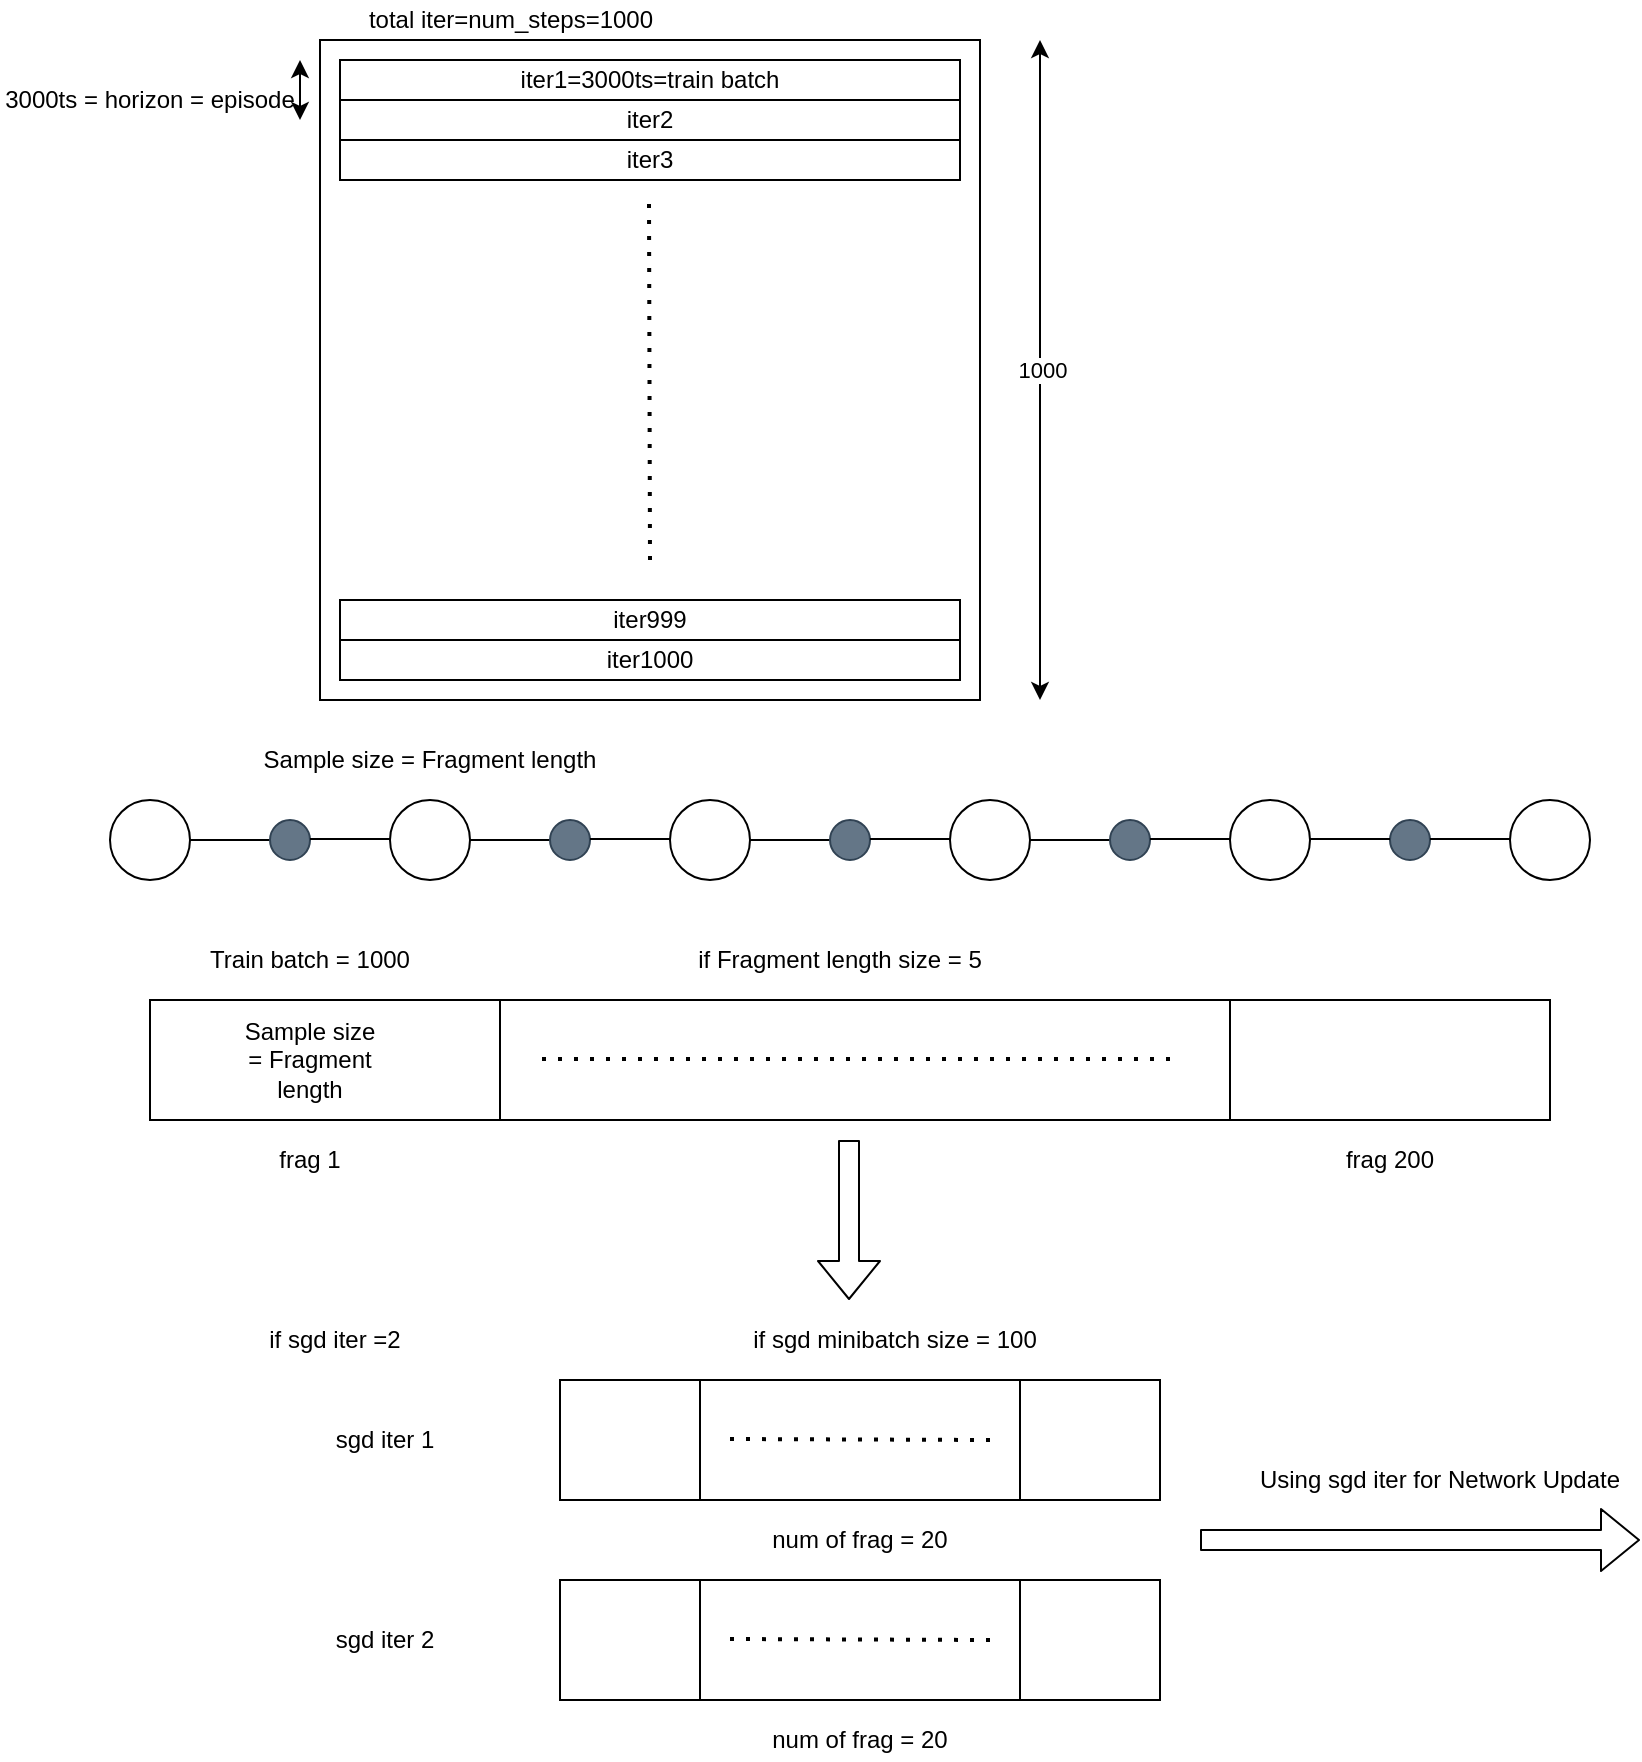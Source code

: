 <mxfile version="14.2.7" type="github">
  <diagram id="nDRUSgXSM965R70QTHRm" name="Page-1">
    <mxGraphModel dx="1465" dy="770" grid="1" gridSize="10" guides="1" tooltips="1" connect="1" arrows="1" fold="1" page="1" pageScale="1" pageWidth="850" pageHeight="1100" math="0" shadow="0">
      <root>
        <mxCell id="0" />
        <mxCell id="1" parent="0" />
        <mxCell id="Hnb4rbsEWpRBHrR4_792-1" value="" style="whiteSpace=wrap;html=1;aspect=fixed;" vertex="1" parent="1">
          <mxGeometry x="160" y="200" width="330" height="330" as="geometry" />
        </mxCell>
        <mxCell id="Hnb4rbsEWpRBHrR4_792-2" value="iter1=3000ts=train batch" style="rounded=0;whiteSpace=wrap;html=1;" vertex="1" parent="1">
          <mxGeometry x="170" y="210" width="310" height="20" as="geometry" />
        </mxCell>
        <mxCell id="Hnb4rbsEWpRBHrR4_792-3" value="iter2" style="rounded=0;whiteSpace=wrap;html=1;" vertex="1" parent="1">
          <mxGeometry x="170" y="230" width="310" height="20" as="geometry" />
        </mxCell>
        <mxCell id="Hnb4rbsEWpRBHrR4_792-4" value="iter3" style="rounded=0;whiteSpace=wrap;html=1;" vertex="1" parent="1">
          <mxGeometry x="170" y="250" width="310" height="20" as="geometry" />
        </mxCell>
        <mxCell id="Hnb4rbsEWpRBHrR4_792-5" value="total iter=num_steps=1000" style="text;html=1;strokeColor=none;fillColor=none;align=center;verticalAlign=middle;whiteSpace=wrap;rounded=0;" vertex="1" parent="1">
          <mxGeometry x="161" y="180" width="189" height="20" as="geometry" />
        </mxCell>
        <mxCell id="Hnb4rbsEWpRBHrR4_792-6" value="" style="endArrow=classic;startArrow=classic;html=1;" edge="1" parent="1">
          <mxGeometry width="50" height="50" relative="1" as="geometry">
            <mxPoint x="520" y="530" as="sourcePoint" />
            <mxPoint x="520" y="200" as="targetPoint" />
          </mxGeometry>
        </mxCell>
        <mxCell id="Hnb4rbsEWpRBHrR4_792-7" value="1000" style="edgeLabel;html=1;align=center;verticalAlign=middle;resizable=0;points=[];" vertex="1" connectable="0" parent="Hnb4rbsEWpRBHrR4_792-6">
          <mxGeometry x="0.133" y="-1" relative="1" as="geometry">
            <mxPoint y="22" as="offset" />
          </mxGeometry>
        </mxCell>
        <mxCell id="Hnb4rbsEWpRBHrR4_792-8" value="" style="endArrow=none;dashed=1;html=1;dashPattern=1 3;strokeWidth=2;" edge="1" parent="1">
          <mxGeometry width="50" height="50" relative="1" as="geometry">
            <mxPoint x="325" y="460" as="sourcePoint" />
            <mxPoint x="324.5" y="280" as="targetPoint" />
            <Array as="points">
              <mxPoint x="324.5" y="280" />
            </Array>
          </mxGeometry>
        </mxCell>
        <mxCell id="Hnb4rbsEWpRBHrR4_792-12" style="edgeStyle=orthogonalEdgeStyle;rounded=0;orthogonalLoop=1;jettySize=auto;html=1;exitX=0.25;exitY=1;exitDx=0;exitDy=0;entryX=0.274;entryY=0.1;entryDx=0;entryDy=0;entryPerimeter=0;" edge="1" parent="1" source="Hnb4rbsEWpRBHrR4_792-10" target="Hnb4rbsEWpRBHrR4_792-11">
          <mxGeometry relative="1" as="geometry" />
        </mxCell>
        <mxCell id="Hnb4rbsEWpRBHrR4_792-10" value="iter999" style="rounded=0;whiteSpace=wrap;html=1;" vertex="1" parent="1">
          <mxGeometry x="170" y="480" width="310" height="20" as="geometry" />
        </mxCell>
        <mxCell id="Hnb4rbsEWpRBHrR4_792-11" value="iter1000" style="rounded=0;whiteSpace=wrap;html=1;" vertex="1" parent="1">
          <mxGeometry x="170" y="500" width="310" height="20" as="geometry" />
        </mxCell>
        <mxCell id="Hnb4rbsEWpRBHrR4_792-13" value="" style="endArrow=classic;startArrow=classic;html=1;" edge="1" parent="1">
          <mxGeometry width="50" height="50" relative="1" as="geometry">
            <mxPoint x="150" y="240" as="sourcePoint" />
            <mxPoint x="150" y="210" as="targetPoint" />
          </mxGeometry>
        </mxCell>
        <mxCell id="Hnb4rbsEWpRBHrR4_792-14" value="3000ts = horizon = episode" style="text;html=1;strokeColor=none;fillColor=none;align=center;verticalAlign=middle;whiteSpace=wrap;rounded=0;" vertex="1" parent="1">
          <mxGeometry y="220" width="150" height="20" as="geometry" />
        </mxCell>
        <mxCell id="Hnb4rbsEWpRBHrR4_792-17" value="" style="rounded=0;whiteSpace=wrap;html=1;" vertex="1" parent="1">
          <mxGeometry x="75" y="680" width="700" height="60" as="geometry" />
        </mxCell>
        <mxCell id="Hnb4rbsEWpRBHrR4_792-19" value="" style="endArrow=none;html=1;exitX=0.25;exitY=0;exitDx=0;exitDy=0;" edge="1" parent="1" source="Hnb4rbsEWpRBHrR4_792-17">
          <mxGeometry width="50" height="50" relative="1" as="geometry">
            <mxPoint x="375" y="550" as="sourcePoint" />
            <mxPoint x="250" y="740" as="targetPoint" />
          </mxGeometry>
        </mxCell>
        <mxCell id="Hnb4rbsEWpRBHrR4_792-20" value="" style="endArrow=none;dashed=1;html=1;dashPattern=1 3;strokeWidth=2;" edge="1" parent="1">
          <mxGeometry width="50" height="50" relative="1" as="geometry">
            <mxPoint x="585" y="709.5" as="sourcePoint" />
            <mxPoint x="265" y="709.5" as="targetPoint" />
            <Array as="points" />
          </mxGeometry>
        </mxCell>
        <mxCell id="Hnb4rbsEWpRBHrR4_792-21" value="" style="endArrow=none;html=1;exitX=0.25;exitY=0;exitDx=0;exitDy=0;" edge="1" parent="1">
          <mxGeometry width="50" height="50" relative="1" as="geometry">
            <mxPoint x="615.0" y="680" as="sourcePoint" />
            <mxPoint x="615" y="740" as="targetPoint" />
          </mxGeometry>
        </mxCell>
        <mxCell id="Hnb4rbsEWpRBHrR4_792-22" value="Sample size&lt;br&gt;= Fragment length" style="text;html=1;strokeColor=none;fillColor=none;align=center;verticalAlign=middle;whiteSpace=wrap;rounded=0;" vertex="1" parent="1">
          <mxGeometry x="115" y="700" width="80" height="20" as="geometry" />
        </mxCell>
        <mxCell id="Hnb4rbsEWpRBHrR4_792-23" value="Train batch = 1000" style="text;html=1;strokeColor=none;fillColor=none;align=center;verticalAlign=middle;whiteSpace=wrap;rounded=0;" vertex="1" parent="1">
          <mxGeometry x="75" y="650" width="160" height="20" as="geometry" />
        </mxCell>
        <mxCell id="Hnb4rbsEWpRBHrR4_792-24" value="if Fragment length size = 5" style="text;html=1;strokeColor=none;fillColor=none;align=center;verticalAlign=middle;whiteSpace=wrap;rounded=0;" vertex="1" parent="1">
          <mxGeometry x="145" y="650" width="550" height="20" as="geometry" />
        </mxCell>
        <mxCell id="Hnb4rbsEWpRBHrR4_792-25" value="frag 200" style="text;html=1;strokeColor=none;fillColor=none;align=center;verticalAlign=middle;whiteSpace=wrap;rounded=0;" vertex="1" parent="1">
          <mxGeometry x="665" y="750" width="60" height="20" as="geometry" />
        </mxCell>
        <mxCell id="Hnb4rbsEWpRBHrR4_792-26" value="&lt;div&gt;frag 1&lt;/div&gt;" style="text;html=1;strokeColor=none;fillColor=none;align=center;verticalAlign=middle;whiteSpace=wrap;rounded=0;" vertex="1" parent="1">
          <mxGeometry x="125" y="750" width="60" height="20" as="geometry" />
        </mxCell>
        <mxCell id="Hnb4rbsEWpRBHrR4_792-29" value="Sample size = Fragment length" style="text;html=1;strokeColor=none;fillColor=none;align=center;verticalAlign=middle;whiteSpace=wrap;rounded=0;" vertex="1" parent="1">
          <mxGeometry x="95" y="550" width="240" height="20" as="geometry" />
        </mxCell>
        <mxCell id="Hnb4rbsEWpRBHrR4_792-30" value="" style="ellipse;whiteSpace=wrap;html=1;aspect=fixed;" vertex="1" parent="1">
          <mxGeometry x="55" y="580" width="40" height="40" as="geometry" />
        </mxCell>
        <mxCell id="Hnb4rbsEWpRBHrR4_792-31" value="" style="endArrow=none;html=1;" edge="1" parent="1">
          <mxGeometry width="50" height="50" relative="1" as="geometry">
            <mxPoint x="95" y="600" as="sourcePoint" />
            <mxPoint x="135" y="600" as="targetPoint" />
          </mxGeometry>
        </mxCell>
        <mxCell id="Hnb4rbsEWpRBHrR4_792-32" value="" style="ellipse;whiteSpace=wrap;html=1;aspect=fixed;fillColor=#647687;strokeColor=#314354;fontColor=#ffffff;" vertex="1" parent="1">
          <mxGeometry x="135" y="590" width="20" height="20" as="geometry" />
        </mxCell>
        <mxCell id="Hnb4rbsEWpRBHrR4_792-33" value="" style="endArrow=none;html=1;" edge="1" parent="1">
          <mxGeometry width="50" height="50" relative="1" as="geometry">
            <mxPoint x="155" y="599.5" as="sourcePoint" />
            <mxPoint x="195" y="599.5" as="targetPoint" />
          </mxGeometry>
        </mxCell>
        <mxCell id="Hnb4rbsEWpRBHrR4_792-37" value="" style="ellipse;whiteSpace=wrap;html=1;aspect=fixed;" vertex="1" parent="1">
          <mxGeometry x="195" y="580" width="40" height="40" as="geometry" />
        </mxCell>
        <mxCell id="Hnb4rbsEWpRBHrR4_792-38" value="" style="endArrow=none;html=1;" edge="1" parent="1">
          <mxGeometry width="50" height="50" relative="1" as="geometry">
            <mxPoint x="235" y="600" as="sourcePoint" />
            <mxPoint x="275" y="600" as="targetPoint" />
          </mxGeometry>
        </mxCell>
        <mxCell id="Hnb4rbsEWpRBHrR4_792-39" value="" style="ellipse;whiteSpace=wrap;html=1;aspect=fixed;fillColor=#647687;strokeColor=#314354;fontColor=#ffffff;" vertex="1" parent="1">
          <mxGeometry x="275" y="590" width="20" height="20" as="geometry" />
        </mxCell>
        <mxCell id="Hnb4rbsEWpRBHrR4_792-40" value="" style="endArrow=none;html=1;" edge="1" parent="1">
          <mxGeometry width="50" height="50" relative="1" as="geometry">
            <mxPoint x="295" y="599.5" as="sourcePoint" />
            <mxPoint x="335" y="599.5" as="targetPoint" />
          </mxGeometry>
        </mxCell>
        <mxCell id="Hnb4rbsEWpRBHrR4_792-41" value="" style="ellipse;whiteSpace=wrap;html=1;aspect=fixed;" vertex="1" parent="1">
          <mxGeometry x="335" y="580" width="40" height="40" as="geometry" />
        </mxCell>
        <mxCell id="Hnb4rbsEWpRBHrR4_792-42" value="" style="endArrow=none;html=1;" edge="1" parent="1">
          <mxGeometry width="50" height="50" relative="1" as="geometry">
            <mxPoint x="375" y="600" as="sourcePoint" />
            <mxPoint x="415" y="600" as="targetPoint" />
          </mxGeometry>
        </mxCell>
        <mxCell id="Hnb4rbsEWpRBHrR4_792-43" value="" style="ellipse;whiteSpace=wrap;html=1;aspect=fixed;fillColor=#647687;strokeColor=#314354;fontColor=#ffffff;" vertex="1" parent="1">
          <mxGeometry x="415" y="590" width="20" height="20" as="geometry" />
        </mxCell>
        <mxCell id="Hnb4rbsEWpRBHrR4_792-44" value="" style="endArrow=none;html=1;" edge="1" parent="1">
          <mxGeometry width="50" height="50" relative="1" as="geometry">
            <mxPoint x="435" y="599.5" as="sourcePoint" />
            <mxPoint x="475" y="599.5" as="targetPoint" />
          </mxGeometry>
        </mxCell>
        <mxCell id="Hnb4rbsEWpRBHrR4_792-45" value="" style="ellipse;whiteSpace=wrap;html=1;aspect=fixed;" vertex="1" parent="1">
          <mxGeometry x="475" y="580" width="40" height="40" as="geometry" />
        </mxCell>
        <mxCell id="Hnb4rbsEWpRBHrR4_792-46" value="" style="endArrow=none;html=1;" edge="1" parent="1">
          <mxGeometry width="50" height="50" relative="1" as="geometry">
            <mxPoint x="515" y="600" as="sourcePoint" />
            <mxPoint x="555" y="600" as="targetPoint" />
          </mxGeometry>
        </mxCell>
        <mxCell id="Hnb4rbsEWpRBHrR4_792-47" value="" style="ellipse;whiteSpace=wrap;html=1;aspect=fixed;fillColor=#647687;strokeColor=#314354;fontColor=#ffffff;" vertex="1" parent="1">
          <mxGeometry x="555" y="590" width="20" height="20" as="geometry" />
        </mxCell>
        <mxCell id="Hnb4rbsEWpRBHrR4_792-48" value="" style="endArrow=none;html=1;" edge="1" parent="1">
          <mxGeometry width="50" height="50" relative="1" as="geometry">
            <mxPoint x="575" y="599.5" as="sourcePoint" />
            <mxPoint x="615" y="599.5" as="targetPoint" />
          </mxGeometry>
        </mxCell>
        <mxCell id="Hnb4rbsEWpRBHrR4_792-49" value="" style="ellipse;whiteSpace=wrap;html=1;aspect=fixed;" vertex="1" parent="1">
          <mxGeometry x="615" y="580" width="40" height="40" as="geometry" />
        </mxCell>
        <mxCell id="Hnb4rbsEWpRBHrR4_792-53" value="" style="ellipse;whiteSpace=wrap;html=1;aspect=fixed;fillColor=#647687;strokeColor=#314354;fontColor=#ffffff;" vertex="1" parent="1">
          <mxGeometry x="695" y="590" width="20" height="20" as="geometry" />
        </mxCell>
        <mxCell id="Hnb4rbsEWpRBHrR4_792-54" value="" style="endArrow=none;html=1;" edge="1" parent="1">
          <mxGeometry width="50" height="50" relative="1" as="geometry">
            <mxPoint x="715" y="599.5" as="sourcePoint" />
            <mxPoint x="755" y="599.5" as="targetPoint" />
          </mxGeometry>
        </mxCell>
        <mxCell id="Hnb4rbsEWpRBHrR4_792-55" value="" style="ellipse;whiteSpace=wrap;html=1;aspect=fixed;" vertex="1" parent="1">
          <mxGeometry x="755" y="580" width="40" height="40" as="geometry" />
        </mxCell>
        <mxCell id="Hnb4rbsEWpRBHrR4_792-56" value="" style="endArrow=none;html=1;" edge="1" parent="1">
          <mxGeometry width="50" height="50" relative="1" as="geometry">
            <mxPoint x="655" y="599.5" as="sourcePoint" />
            <mxPoint x="695" y="599.5" as="targetPoint" />
          </mxGeometry>
        </mxCell>
        <mxCell id="Hnb4rbsEWpRBHrR4_792-57" value="" style="shape=flexArrow;endArrow=classic;html=1;" edge="1" parent="1">
          <mxGeometry width="50" height="50" relative="1" as="geometry">
            <mxPoint x="424.5" y="750" as="sourcePoint" />
            <mxPoint x="424.5" y="830" as="targetPoint" />
          </mxGeometry>
        </mxCell>
        <mxCell id="Hnb4rbsEWpRBHrR4_792-58" value="" style="rounded=0;whiteSpace=wrap;html=1;strokeColor=#000000;" vertex="1" parent="1">
          <mxGeometry x="280" y="870" width="300" height="60" as="geometry" />
        </mxCell>
        <mxCell id="Hnb4rbsEWpRBHrR4_792-59" value="if sgd minibatch size = 100" style="text;html=1;strokeColor=none;fillColor=none;align=center;verticalAlign=middle;whiteSpace=wrap;rounded=0;" vertex="1" parent="1">
          <mxGeometry x="290" y="840" width="315" height="20" as="geometry" />
        </mxCell>
        <mxCell id="Hnb4rbsEWpRBHrR4_792-60" style="edgeStyle=orthogonalEdgeStyle;rounded=0;orthogonalLoop=1;jettySize=auto;html=1;exitX=0.5;exitY=1;exitDx=0;exitDy=0;" edge="1" parent="1" source="Hnb4rbsEWpRBHrR4_792-59" target="Hnb4rbsEWpRBHrR4_792-59">
          <mxGeometry relative="1" as="geometry" />
        </mxCell>
        <mxCell id="Hnb4rbsEWpRBHrR4_792-62" value="" style="endArrow=none;html=1;exitX=0.25;exitY=0;exitDx=0;exitDy=0;" edge="1" parent="1">
          <mxGeometry width="50" height="50" relative="1" as="geometry">
            <mxPoint x="350.0" y="870" as="sourcePoint" />
            <mxPoint x="350" y="930" as="targetPoint" />
          </mxGeometry>
        </mxCell>
        <mxCell id="Hnb4rbsEWpRBHrR4_792-63" value="" style="endArrow=none;dashed=1;html=1;dashPattern=1 3;strokeWidth=2;" edge="1" parent="1">
          <mxGeometry width="50" height="50" relative="1" as="geometry">
            <mxPoint x="495" y="900" as="sourcePoint" />
            <mxPoint x="365" y="899.5" as="targetPoint" />
            <Array as="points" />
          </mxGeometry>
        </mxCell>
        <mxCell id="Hnb4rbsEWpRBHrR4_792-64" value="" style="endArrow=none;html=1;exitX=0.25;exitY=0;exitDx=0;exitDy=0;" edge="1" parent="1">
          <mxGeometry width="50" height="50" relative="1" as="geometry">
            <mxPoint x="510.0" y="870" as="sourcePoint" />
            <mxPoint x="510" y="930" as="targetPoint" />
          </mxGeometry>
        </mxCell>
        <mxCell id="Hnb4rbsEWpRBHrR4_792-65" value="num of frag = 20" style="text;html=1;strokeColor=none;fillColor=none;align=center;verticalAlign=middle;whiteSpace=wrap;rounded=0;" vertex="1" parent="1">
          <mxGeometry x="325" y="940" width="210" height="20" as="geometry" />
        </mxCell>
        <mxCell id="Hnb4rbsEWpRBHrR4_792-66" value="if sgd iter =2" style="text;html=1;strokeColor=none;fillColor=none;align=center;verticalAlign=middle;whiteSpace=wrap;rounded=0;" vertex="1" parent="1">
          <mxGeometry x="10" y="840" width="315" height="20" as="geometry" />
        </mxCell>
        <mxCell id="Hnb4rbsEWpRBHrR4_792-67" value="sgd iter 1" style="text;html=1;strokeColor=none;fillColor=none;align=center;verticalAlign=middle;whiteSpace=wrap;rounded=0;" vertex="1" parent="1">
          <mxGeometry x="135" y="890" width="115" height="20" as="geometry" />
        </mxCell>
        <mxCell id="Hnb4rbsEWpRBHrR4_792-68" value="" style="rounded=0;whiteSpace=wrap;html=1;strokeColor=#000000;" vertex="1" parent="1">
          <mxGeometry x="280" y="970" width="300" height="60" as="geometry" />
        </mxCell>
        <mxCell id="Hnb4rbsEWpRBHrR4_792-69" value="" style="endArrow=none;html=1;exitX=0.25;exitY=0;exitDx=0;exitDy=0;" edge="1" parent="1">
          <mxGeometry width="50" height="50" relative="1" as="geometry">
            <mxPoint x="350.0" y="970" as="sourcePoint" />
            <mxPoint x="350" y="1030" as="targetPoint" />
          </mxGeometry>
        </mxCell>
        <mxCell id="Hnb4rbsEWpRBHrR4_792-70" value="" style="endArrow=none;dashed=1;html=1;dashPattern=1 3;strokeWidth=2;" edge="1" parent="1">
          <mxGeometry width="50" height="50" relative="1" as="geometry">
            <mxPoint x="495" y="1000" as="sourcePoint" />
            <mxPoint x="365" y="999.5" as="targetPoint" />
            <Array as="points" />
          </mxGeometry>
        </mxCell>
        <mxCell id="Hnb4rbsEWpRBHrR4_792-71" value="" style="endArrow=none;html=1;exitX=0.25;exitY=0;exitDx=0;exitDy=0;" edge="1" parent="1">
          <mxGeometry width="50" height="50" relative="1" as="geometry">
            <mxPoint x="510.0" y="970" as="sourcePoint" />
            <mxPoint x="510" y="1030" as="targetPoint" />
          </mxGeometry>
        </mxCell>
        <mxCell id="Hnb4rbsEWpRBHrR4_792-72" value="num of frag = 20" style="text;html=1;strokeColor=none;fillColor=none;align=center;verticalAlign=middle;whiteSpace=wrap;rounded=0;" vertex="1" parent="1">
          <mxGeometry x="325" y="1040" width="210" height="20" as="geometry" />
        </mxCell>
        <mxCell id="Hnb4rbsEWpRBHrR4_792-73" value="sgd iter 2" style="text;html=1;strokeColor=none;fillColor=none;align=center;verticalAlign=middle;whiteSpace=wrap;rounded=0;" vertex="1" parent="1">
          <mxGeometry x="135" y="990" width="115" height="20" as="geometry" />
        </mxCell>
        <mxCell id="Hnb4rbsEWpRBHrR4_792-74" value="" style="shape=flexArrow;endArrow=classic;html=1;" edge="1" parent="1">
          <mxGeometry width="50" height="50" relative="1" as="geometry">
            <mxPoint x="600" y="950" as="sourcePoint" />
            <mxPoint x="820" y="950" as="targetPoint" />
          </mxGeometry>
        </mxCell>
        <mxCell id="Hnb4rbsEWpRBHrR4_792-76" value="Using sgd iter for Network Update" style="text;html=1;strokeColor=none;fillColor=none;align=center;verticalAlign=middle;whiteSpace=wrap;rounded=0;" vertex="1" parent="1">
          <mxGeometry x="620" y="910" width="200" height="20" as="geometry" />
        </mxCell>
      </root>
    </mxGraphModel>
  </diagram>
</mxfile>

